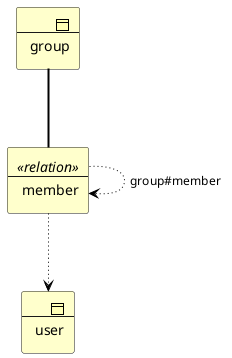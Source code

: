 @startuml zschema5
!include <archimate/Archimate>
Business_Object(b1,"user")
Business_Object(b2,"group")
Business_Object(r1,"member") <<relation>>
Rel_Association(b2,r1)
Rel_Access_w(r1,b1)
Rel_Access_w(r1,r1,"group#member")
@enduml
